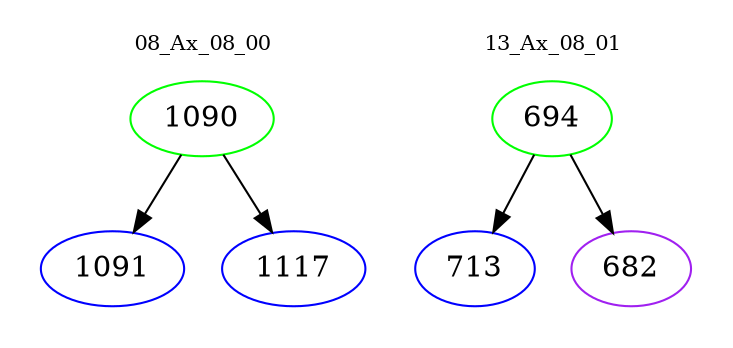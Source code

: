 digraph{
subgraph cluster_0 {
color = white
label = "08_Ax_08_00";
fontsize=10;
T0_1090 [label="1090", color="green"]
T0_1090 -> T0_1091 [color="black"]
T0_1091 [label="1091", color="blue"]
T0_1090 -> T0_1117 [color="black"]
T0_1117 [label="1117", color="blue"]
}
subgraph cluster_1 {
color = white
label = "13_Ax_08_01";
fontsize=10;
T1_694 [label="694", color="green"]
T1_694 -> T1_713 [color="black"]
T1_713 [label="713", color="blue"]
T1_694 -> T1_682 [color="black"]
T1_682 [label="682", color="purple"]
}
}
